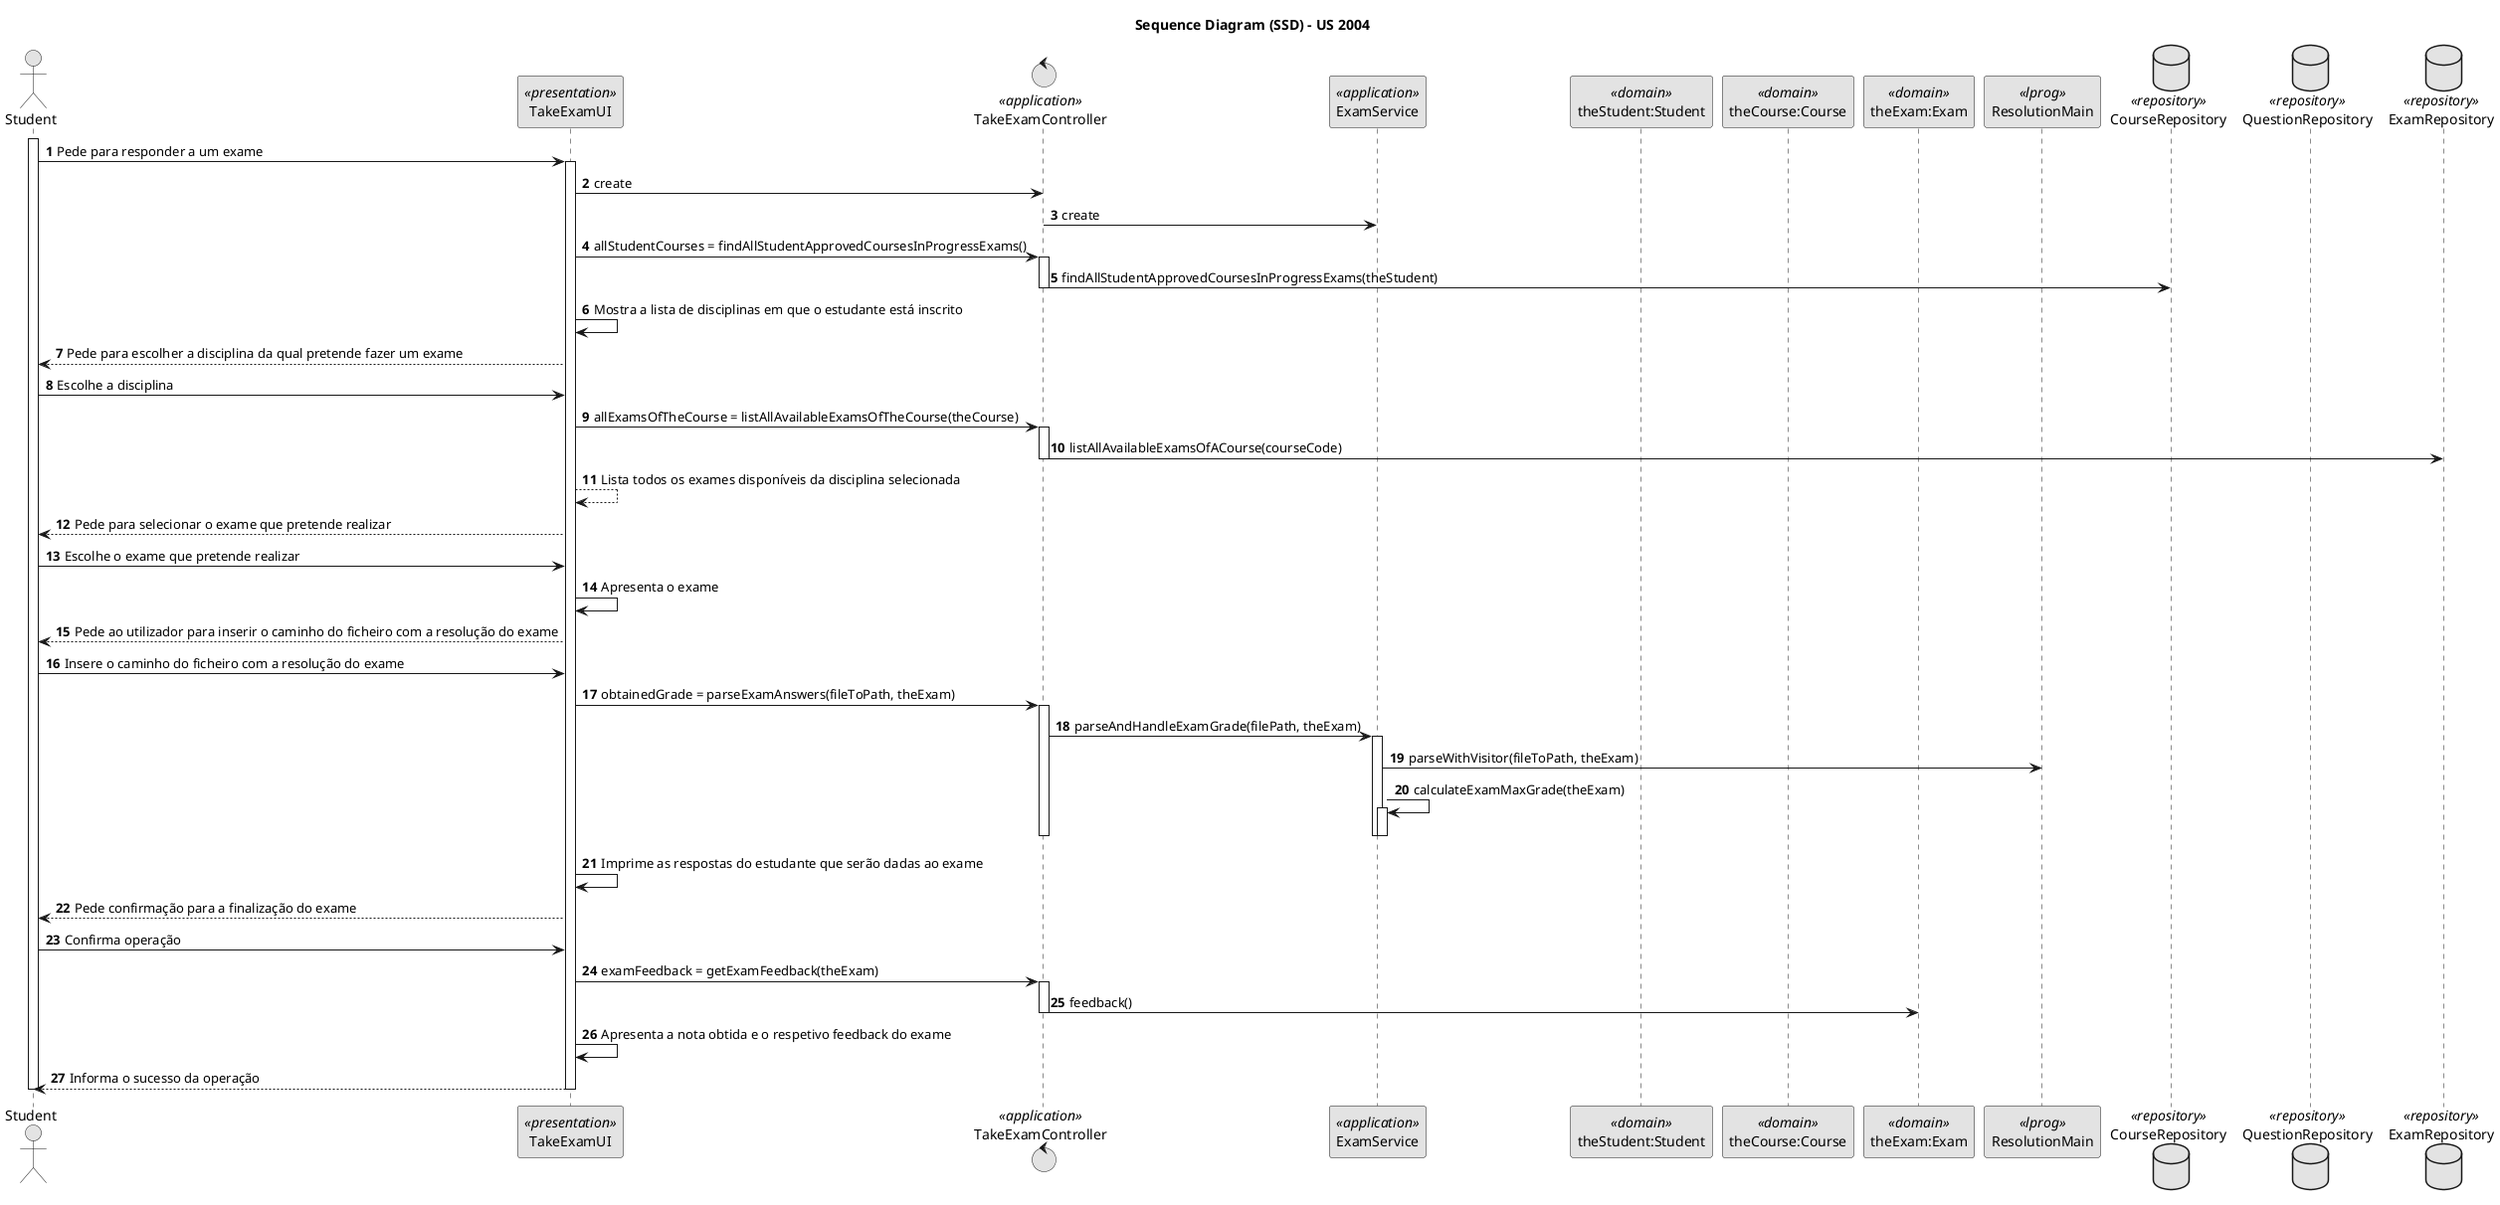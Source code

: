 @startuml

skinparam monochrome true
skinparam packageStyle rectangle
skinparam shadowing false

title Sequence Diagram (SSD) - US 2004
autonumber

actor "Student" as Student
participant TakeExamUI as ui <<presentation>>
control TakeExamController as controller <<application>>

participant ExamService as examService <<application>>

participant "theStudent:Student" as theStudent <<domain>>
participant "theCourse:Course" as theCourse <<domain>>
participant "theExam:Exam" as theExam <<domain>>
participant "theExam:Exam" as theExam <<domain>>

participant ResolutionMain as resolutionMain <<lprog>>

database CourseRepository as courseRepository <<repository>>
database QuestionRepository as questionRepository <<repository>>
database ExamRepository as examRepository <<repository>>

activate Student

    Student -> ui : Pede para responder a um exame
    activate ui
        ui -> controller : create
        controller -> examService : create

        ui -> controller : allStudentCourses = findAllStudentApprovedCoursesInProgressExams()
        activate controller
            controller -> courseRepository : findAllStudentApprovedCoursesInProgressExams(theStudent)
        deactivate controller

        ui -> ui : Mostra a lista de disciplinas em que o estudante está inscrito
        ui --> Student : Pede para escolher a disciplina da qual pretende fazer um exame

        Student -> ui : Escolhe a disciplina
        ui -> controller : allExamsOfTheCourse = listAllAvailableExamsOfTheCourse(theCourse)
        activate controller
            controller -> examRepository : listAllAvailableExamsOfACourse(courseCode)
        deactivate controller

        ui --> ui : Lista todos os exames disponíveis da disciplina selecionada
        ui --> Student : Pede para selecionar o exame que pretende realizar

        Student -> ui : Escolhe o exame que pretende realizar





        ui -> ui : Apresenta o exame
        ui --> Student : Pede ao utilizador para inserir o caminho do ficheiro com a resolução do exame

        Student -> ui : Insere o caminho do ficheiro com a resolução do exame
        ui -> controller : obtainedGrade = parseExamAnswers(fileToPath, theExam)
        activate controller
            controller -> examService : parseAndHandleExamGrade(filePath, theExam)
            activate examService
                examService -> resolutionMain : parseWithVisitor(fileToPath, theExam)
                examService -> examService : calculateExamMaxGrade(theExam)
                activate examService
                deactivate examService
            deactivate examService
        deactivate controller

        ui -> ui : Imprime as respostas do estudante que serão dadas ao exame
        ui --> Student : Pede confirmação para a finalização do exame

        Student -> ui : Confirma operação

        ui -> controller : examFeedback = getExamFeedback(theExam)
        activate controller
            controller -> theExam : feedback()
        deactivate controller

        ui -> ui : Apresenta a nota obtida e o respetivo feedback do exame
        ui --> Student : Informa o sucesso da operação
    deactivate ui

deactivate Student

@enduml